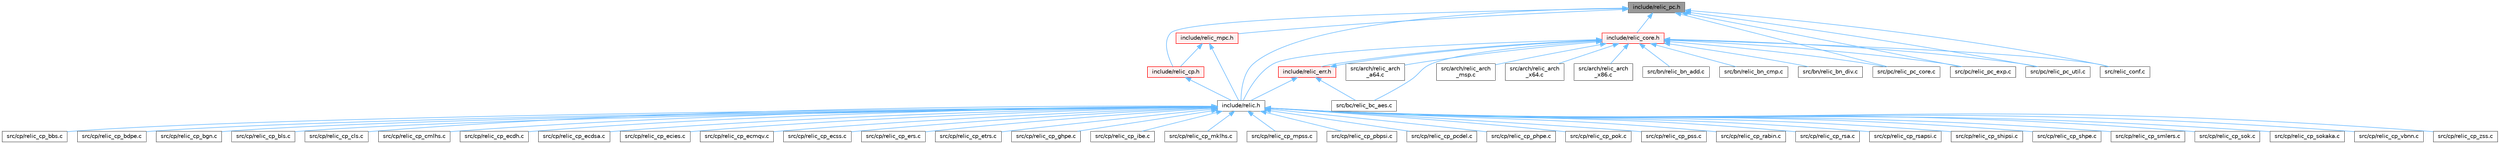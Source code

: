 digraph "include/relic_pc.h"
{
 // LATEX_PDF_SIZE
  bgcolor="transparent";
  edge [fontname=Helvetica,fontsize=10,labelfontname=Helvetica,labelfontsize=10];
  node [fontname=Helvetica,fontsize=10,shape=box,height=0.2,width=0.4];
  Node1 [id="Node000001",label="include/relic_pc.h",height=0.2,width=0.4,color="gray40", fillcolor="grey60", style="filled", fontcolor="black",tooltip=" "];
  Node1 -> Node2 [id="edge1_Node000001_Node000002",dir="back",color="steelblue1",style="solid",tooltip=" "];
  Node2 [id="Node000002",label="include/relic.h",height=0.2,width=0.4,color="grey40", fillcolor="white", style="filled",URL="$d0/d17/relic_8h.html",tooltip=" "];
  Node2 -> Node3 [id="edge2_Node000002_Node000003",dir="back",color="steelblue1",style="solid",tooltip=" "];
  Node3 [id="Node000003",label="src/cp/relic_cp_bbs.c",height=0.2,width=0.4,color="grey40", fillcolor="white", style="filled",URL="$da/d1b/relic__cp__bbs_8c.html",tooltip=" "];
  Node2 -> Node4 [id="edge3_Node000002_Node000004",dir="back",color="steelblue1",style="solid",tooltip=" "];
  Node4 [id="Node000004",label="src/cp/relic_cp_bdpe.c",height=0.2,width=0.4,color="grey40", fillcolor="white", style="filled",URL="$d7/d40/relic__cp__bdpe_8c.html",tooltip=" "];
  Node2 -> Node5 [id="edge4_Node000002_Node000005",dir="back",color="steelblue1",style="solid",tooltip=" "];
  Node5 [id="Node000005",label="src/cp/relic_cp_bgn.c",height=0.2,width=0.4,color="grey40", fillcolor="white", style="filled",URL="$d8/de3/relic__cp__bgn_8c.html",tooltip=" "];
  Node2 -> Node6 [id="edge5_Node000002_Node000006",dir="back",color="steelblue1",style="solid",tooltip=" "];
  Node6 [id="Node000006",label="src/cp/relic_cp_bls.c",height=0.2,width=0.4,color="grey40", fillcolor="white", style="filled",URL="$d7/dda/relic__cp__bls_8c.html",tooltip=" "];
  Node2 -> Node7 [id="edge6_Node000002_Node000007",dir="back",color="steelblue1",style="solid",tooltip=" "];
  Node7 [id="Node000007",label="src/cp/relic_cp_cls.c",height=0.2,width=0.4,color="grey40", fillcolor="white", style="filled",URL="$d8/d31/relic__cp__cls_8c.html",tooltip=" "];
  Node2 -> Node8 [id="edge7_Node000002_Node000008",dir="back",color="steelblue1",style="solid",tooltip=" "];
  Node8 [id="Node000008",label="src/cp/relic_cp_cmlhs.c",height=0.2,width=0.4,color="grey40", fillcolor="white", style="filled",URL="$d4/d7b/relic__cp__cmlhs_8c.html",tooltip=" "];
  Node2 -> Node9 [id="edge8_Node000002_Node000009",dir="back",color="steelblue1",style="solid",tooltip=" "];
  Node9 [id="Node000009",label="src/cp/relic_cp_ecdh.c",height=0.2,width=0.4,color="grey40", fillcolor="white", style="filled",URL="$d5/dce/relic__cp__ecdh_8c.html",tooltip=" "];
  Node2 -> Node10 [id="edge9_Node000002_Node000010",dir="back",color="steelblue1",style="solid",tooltip=" "];
  Node10 [id="Node000010",label="src/cp/relic_cp_ecdsa.c",height=0.2,width=0.4,color="grey40", fillcolor="white", style="filled",URL="$d0/d80/relic__cp__ecdsa_8c.html",tooltip=" "];
  Node2 -> Node11 [id="edge10_Node000002_Node000011",dir="back",color="steelblue1",style="solid",tooltip=" "];
  Node11 [id="Node000011",label="src/cp/relic_cp_ecies.c",height=0.2,width=0.4,color="grey40", fillcolor="white", style="filled",URL="$df/dd4/relic__cp__ecies_8c.html",tooltip=" "];
  Node2 -> Node12 [id="edge11_Node000002_Node000012",dir="back",color="steelblue1",style="solid",tooltip=" "];
  Node12 [id="Node000012",label="src/cp/relic_cp_ecmqv.c",height=0.2,width=0.4,color="grey40", fillcolor="white", style="filled",URL="$da/d1e/relic__cp__ecmqv_8c.html",tooltip=" "];
  Node2 -> Node13 [id="edge12_Node000002_Node000013",dir="back",color="steelblue1",style="solid",tooltip=" "];
  Node13 [id="Node000013",label="src/cp/relic_cp_ecss.c",height=0.2,width=0.4,color="grey40", fillcolor="white", style="filled",URL="$d4/d4c/relic__cp__ecss_8c.html",tooltip=" "];
  Node2 -> Node14 [id="edge13_Node000002_Node000014",dir="back",color="steelblue1",style="solid",tooltip=" "];
  Node14 [id="Node000014",label="src/cp/relic_cp_ers.c",height=0.2,width=0.4,color="grey40", fillcolor="white", style="filled",URL="$de/d80/relic__cp__ers_8c.html",tooltip=" "];
  Node2 -> Node15 [id="edge14_Node000002_Node000015",dir="back",color="steelblue1",style="solid",tooltip=" "];
  Node15 [id="Node000015",label="src/cp/relic_cp_etrs.c",height=0.2,width=0.4,color="grey40", fillcolor="white", style="filled",URL="$dd/d39/relic__cp__etrs_8c.html",tooltip=" "];
  Node2 -> Node16 [id="edge15_Node000002_Node000016",dir="back",color="steelblue1",style="solid",tooltip=" "];
  Node16 [id="Node000016",label="src/cp/relic_cp_ghpe.c",height=0.2,width=0.4,color="grey40", fillcolor="white", style="filled",URL="$dc/d7e/relic__cp__ghpe_8c.html",tooltip=" "];
  Node2 -> Node17 [id="edge16_Node000002_Node000017",dir="back",color="steelblue1",style="solid",tooltip=" "];
  Node17 [id="Node000017",label="src/cp/relic_cp_ibe.c",height=0.2,width=0.4,color="grey40", fillcolor="white", style="filled",URL="$d1/dd3/relic__cp__ibe_8c.html",tooltip=" "];
  Node2 -> Node18 [id="edge17_Node000002_Node000018",dir="back",color="steelblue1",style="solid",tooltip=" "];
  Node18 [id="Node000018",label="src/cp/relic_cp_mklhs.c",height=0.2,width=0.4,color="grey40", fillcolor="white", style="filled",URL="$da/d1c/relic__cp__mklhs_8c.html",tooltip=" "];
  Node2 -> Node19 [id="edge18_Node000002_Node000019",dir="back",color="steelblue1",style="solid",tooltip=" "];
  Node19 [id="Node000019",label="src/cp/relic_cp_mpss.c",height=0.2,width=0.4,color="grey40", fillcolor="white", style="filled",URL="$da/da7/relic__cp__mpss_8c.html",tooltip=" "];
  Node2 -> Node20 [id="edge19_Node000002_Node000020",dir="back",color="steelblue1",style="solid",tooltip=" "];
  Node20 [id="Node000020",label="src/cp/relic_cp_pbpsi.c",height=0.2,width=0.4,color="grey40", fillcolor="white", style="filled",URL="$db/d16/relic__cp__pbpsi_8c.html",tooltip=" "];
  Node2 -> Node21 [id="edge20_Node000002_Node000021",dir="back",color="steelblue1",style="solid",tooltip=" "];
  Node21 [id="Node000021",label="src/cp/relic_cp_pcdel.c",height=0.2,width=0.4,color="grey40", fillcolor="white", style="filled",URL="$da/dc2/relic__cp__pcdel_8c.html",tooltip=" "];
  Node2 -> Node22 [id="edge21_Node000002_Node000022",dir="back",color="steelblue1",style="solid",tooltip=" "];
  Node22 [id="Node000022",label="src/cp/relic_cp_phpe.c",height=0.2,width=0.4,color="grey40", fillcolor="white", style="filled",URL="$d4/de6/relic__cp__phpe_8c.html",tooltip=" "];
  Node2 -> Node23 [id="edge22_Node000002_Node000023",dir="back",color="steelblue1",style="solid",tooltip=" "];
  Node23 [id="Node000023",label="src/cp/relic_cp_pok.c",height=0.2,width=0.4,color="grey40", fillcolor="white", style="filled",URL="$d1/daa/relic__cp__pok_8c.html",tooltip=" "];
  Node2 -> Node24 [id="edge23_Node000002_Node000024",dir="back",color="steelblue1",style="solid",tooltip=" "];
  Node24 [id="Node000024",label="src/cp/relic_cp_pss.c",height=0.2,width=0.4,color="grey40", fillcolor="white", style="filled",URL="$d2/dbf/relic__cp__pss_8c.html",tooltip=" "];
  Node2 -> Node25 [id="edge24_Node000002_Node000025",dir="back",color="steelblue1",style="solid",tooltip=" "];
  Node25 [id="Node000025",label="src/cp/relic_cp_rabin.c",height=0.2,width=0.4,color="grey40", fillcolor="white", style="filled",URL="$d6/d1d/relic__cp__rabin_8c.html",tooltip=" "];
  Node2 -> Node26 [id="edge25_Node000002_Node000026",dir="back",color="steelblue1",style="solid",tooltip=" "];
  Node26 [id="Node000026",label="src/cp/relic_cp_rsa.c",height=0.2,width=0.4,color="grey40", fillcolor="white", style="filled",URL="$d0/d6e/relic__cp__rsa_8c.html",tooltip=" "];
  Node2 -> Node27 [id="edge26_Node000002_Node000027",dir="back",color="steelblue1",style="solid",tooltip=" "];
  Node27 [id="Node000027",label="src/cp/relic_cp_rsapsi.c",height=0.2,width=0.4,color="grey40", fillcolor="white", style="filled",URL="$d0/d3c/relic__cp__rsapsi_8c.html",tooltip=" "];
  Node2 -> Node28 [id="edge27_Node000002_Node000028",dir="back",color="steelblue1",style="solid",tooltip=" "];
  Node28 [id="Node000028",label="src/cp/relic_cp_shipsi.c",height=0.2,width=0.4,color="grey40", fillcolor="white", style="filled",URL="$df/d42/relic__cp__shipsi_8c.html",tooltip=" "];
  Node2 -> Node29 [id="edge28_Node000002_Node000029",dir="back",color="steelblue1",style="solid",tooltip=" "];
  Node29 [id="Node000029",label="src/cp/relic_cp_shpe.c",height=0.2,width=0.4,color="grey40", fillcolor="white", style="filled",URL="$d1/d29/relic__cp__shpe_8c.html",tooltip=" "];
  Node2 -> Node30 [id="edge29_Node000002_Node000030",dir="back",color="steelblue1",style="solid",tooltip=" "];
  Node30 [id="Node000030",label="src/cp/relic_cp_smlers.c",height=0.2,width=0.4,color="grey40", fillcolor="white", style="filled",URL="$d3/dc7/relic__cp__smlers_8c.html",tooltip=" "];
  Node2 -> Node31 [id="edge30_Node000002_Node000031",dir="back",color="steelblue1",style="solid",tooltip=" "];
  Node31 [id="Node000031",label="src/cp/relic_cp_sok.c",height=0.2,width=0.4,color="grey40", fillcolor="white", style="filled",URL="$d5/da9/relic__cp__sok_8c.html",tooltip=" "];
  Node2 -> Node32 [id="edge31_Node000002_Node000032",dir="back",color="steelblue1",style="solid",tooltip=" "];
  Node32 [id="Node000032",label="src/cp/relic_cp_sokaka.c",height=0.2,width=0.4,color="grey40", fillcolor="white", style="filled",URL="$db/da0/relic__cp__sokaka_8c.html",tooltip=" "];
  Node2 -> Node33 [id="edge32_Node000002_Node000033",dir="back",color="steelblue1",style="solid",tooltip=" "];
  Node33 [id="Node000033",label="src/cp/relic_cp_vbnn.c",height=0.2,width=0.4,color="grey40", fillcolor="white", style="filled",URL="$d1/dbe/relic__cp__vbnn_8c.html",tooltip=" "];
  Node2 -> Node34 [id="edge33_Node000002_Node000034",dir="back",color="steelblue1",style="solid",tooltip=" "];
  Node34 [id="Node000034",label="src/cp/relic_cp_zss.c",height=0.2,width=0.4,color="grey40", fillcolor="white", style="filled",URL="$de/de8/relic__cp__zss_8c.html",tooltip=" "];
  Node1 -> Node35 [id="edge34_Node000001_Node000035",dir="back",color="steelblue1",style="solid",tooltip=" "];
  Node35 [id="Node000035",label="include/relic_core.h",height=0.2,width=0.4,color="red", fillcolor="#FFF0F0", style="filled",URL="$db/d67/relic__core_8h.html",tooltip=" "];
  Node35 -> Node2 [id="edge35_Node000035_Node000002",dir="back",color="steelblue1",style="solid",tooltip=" "];
  Node35 -> Node36 [id="edge36_Node000035_Node000036",dir="back",color="steelblue1",style="solid",tooltip=" "];
  Node36 [id="Node000036",label="include/relic_err.h",height=0.2,width=0.4,color="red", fillcolor="#FFF0F0", style="filled",URL="$d0/d09/relic__err_8h.html",tooltip=" "];
  Node36 -> Node2 [id="edge37_Node000036_Node000002",dir="back",color="steelblue1",style="solid",tooltip=" "];
  Node36 -> Node35 [id="edge38_Node000036_Node000035",dir="back",color="steelblue1",style="solid",tooltip=" "];
  Node36 -> Node37 [id="edge39_Node000036_Node000037",dir="back",color="steelblue1",style="solid",tooltip=" "];
  Node37 [id="Node000037",label="src/bc/relic_bc_aes.c",height=0.2,width=0.4,color="grey40", fillcolor="white", style="filled",URL="$d0/d19/relic__bc__aes_8c.html",tooltip=" "];
  Node35 -> Node42 [id="edge40_Node000035_Node000042",dir="back",color="steelblue1",style="solid",tooltip=" "];
  Node42 [id="Node000042",label="src/arch/relic_arch\l_a64.c",height=0.2,width=0.4,color="grey40", fillcolor="white", style="filled",URL="$dc/d62/relic__arch__a64_8c.html",tooltip=" "];
  Node35 -> Node43 [id="edge41_Node000035_Node000043",dir="back",color="steelblue1",style="solid",tooltip=" "];
  Node43 [id="Node000043",label="src/arch/relic_arch\l_msp.c",height=0.2,width=0.4,color="grey40", fillcolor="white", style="filled",URL="$d9/d2a/relic__arch__msp_8c.html",tooltip=" "];
  Node35 -> Node44 [id="edge42_Node000035_Node000044",dir="back",color="steelblue1",style="solid",tooltip=" "];
  Node44 [id="Node000044",label="src/arch/relic_arch\l_x64.c",height=0.2,width=0.4,color="grey40", fillcolor="white", style="filled",URL="$d7/d4a/relic__arch__x64_8c.html",tooltip=" "];
  Node35 -> Node45 [id="edge43_Node000035_Node000045",dir="back",color="steelblue1",style="solid",tooltip=" "];
  Node45 [id="Node000045",label="src/arch/relic_arch\l_x86.c",height=0.2,width=0.4,color="grey40", fillcolor="white", style="filled",URL="$de/d1a/relic__arch__x86_8c.html",tooltip=" "];
  Node35 -> Node37 [id="edge44_Node000035_Node000037",dir="back",color="steelblue1",style="solid",tooltip=" "];
  Node35 -> Node46 [id="edge45_Node000035_Node000046",dir="back",color="steelblue1",style="solid",tooltip=" "];
  Node46 [id="Node000046",label="src/bn/relic_bn_add.c",height=0.2,width=0.4,color="grey40", fillcolor="white", style="filled",URL="$d3/d2f/relic__bn__add_8c.html",tooltip=" "];
  Node35 -> Node47 [id="edge46_Node000035_Node000047",dir="back",color="steelblue1",style="solid",tooltip=" "];
  Node47 [id="Node000047",label="src/bn/relic_bn_cmp.c",height=0.2,width=0.4,color="grey40", fillcolor="white", style="filled",URL="$db/dc3/relic__bn__cmp_8c.html",tooltip=" "];
  Node35 -> Node48 [id="edge47_Node000035_Node000048",dir="back",color="steelblue1",style="solid",tooltip=" "];
  Node48 [id="Node000048",label="src/bn/relic_bn_div.c",height=0.2,width=0.4,color="grey40", fillcolor="white", style="filled",URL="$dd/d17/relic__bn__div_8c.html",tooltip=" "];
  Node35 -> Node244 [id="edge48_Node000035_Node000244",dir="back",color="steelblue1",style="solid",tooltip=" "];
  Node244 [id="Node000244",label="src/pc/relic_pc_core.c",height=0.2,width=0.4,color="grey40", fillcolor="white", style="filled",URL="$d0/d44/relic__pc__core_8c.html",tooltip=" "];
  Node35 -> Node245 [id="edge49_Node000035_Node000245",dir="back",color="steelblue1",style="solid",tooltip=" "];
  Node245 [id="Node000245",label="src/pc/relic_pc_exp.c",height=0.2,width=0.4,color="grey40", fillcolor="white", style="filled",URL="$d3/dd3/relic__pc__exp_8c.html",tooltip=" "];
  Node35 -> Node246 [id="edge50_Node000035_Node000246",dir="back",color="steelblue1",style="solid",tooltip=" "];
  Node246 [id="Node000246",label="src/pc/relic_pc_util.c",height=0.2,width=0.4,color="grey40", fillcolor="white", style="filled",URL="$df/d00/relic__pc__util_8c.html",tooltip=" "];
  Node35 -> Node289 [id="edge51_Node000035_Node000289",dir="back",color="steelblue1",style="solid",tooltip=" "];
  Node289 [id="Node000289",label="src/relic_conf.c",height=0.2,width=0.4,color="grey40", fillcolor="white", style="filled",URL="$db/d73/relic__conf_8c.html",tooltip=" "];
  Node1 -> Node294 [id="edge52_Node000001_Node000294",dir="back",color="steelblue1",style="solid",tooltip=" "];
  Node294 [id="Node000294",label="include/relic_cp.h",height=0.2,width=0.4,color="red", fillcolor="#FFF0F0", style="filled",URL="$d0/d62/relic__cp_8h.html",tooltip=" "];
  Node294 -> Node2 [id="edge53_Node000294_Node000002",dir="back",color="steelblue1",style="solid",tooltip=" "];
  Node1 -> Node295 [id="edge54_Node000001_Node000295",dir="back",color="steelblue1",style="solid",tooltip=" "];
  Node295 [id="Node000295",label="include/relic_mpc.h",height=0.2,width=0.4,color="red", fillcolor="#FFF0F0", style="filled",URL="$d0/d38/relic__mpc_8h.html",tooltip=" "];
  Node295 -> Node2 [id="edge55_Node000295_Node000002",dir="back",color="steelblue1",style="solid",tooltip=" "];
  Node295 -> Node294 [id="edge56_Node000295_Node000294",dir="back",color="steelblue1",style="solid",tooltip=" "];
  Node1 -> Node244 [id="edge57_Node000001_Node000244",dir="back",color="steelblue1",style="solid",tooltip=" "];
  Node1 -> Node245 [id="edge58_Node000001_Node000245",dir="back",color="steelblue1",style="solid",tooltip=" "];
  Node1 -> Node246 [id="edge59_Node000001_Node000246",dir="back",color="steelblue1",style="solid",tooltip=" "];
  Node1 -> Node289 [id="edge60_Node000001_Node000289",dir="back",color="steelblue1",style="solid",tooltip=" "];
}
